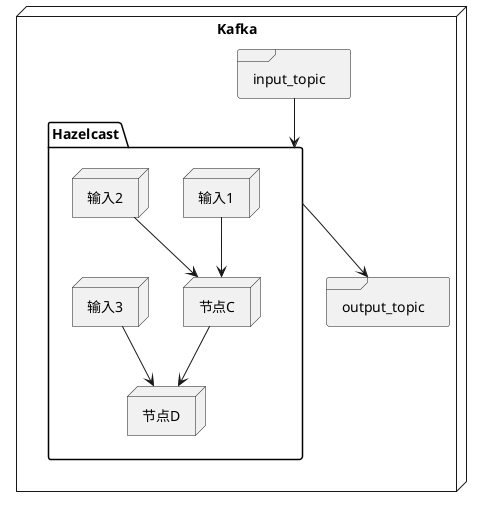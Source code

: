 @startuml
'https://plantuml.com/component-diagram


node "Kafka"{
frame input_topic
input_topic --> Hazelcast
frame output_topic
Hazelcast --> output_topic
}
package "Hazelcast"{
node 输入1
node 输入2
node 输入3
node 节点C
node 节点D
输入1 --> 节点C
输入2 --> 节点C
输入3 --> 节点D
节点C --> 节点D
}

'cloud {
'  [Example 1]
'}


'database "MySql" {
'  folder "This is my folder" {
'    [Folder 3]
'  }
'  frame "Foo" {
'    [Frame 4]
'  }
'}


'[Another Component] --> [Example 1]
'[Example 1] --> [Folder 3]
'[Folder 3] --> [Frame 4]

@enduml